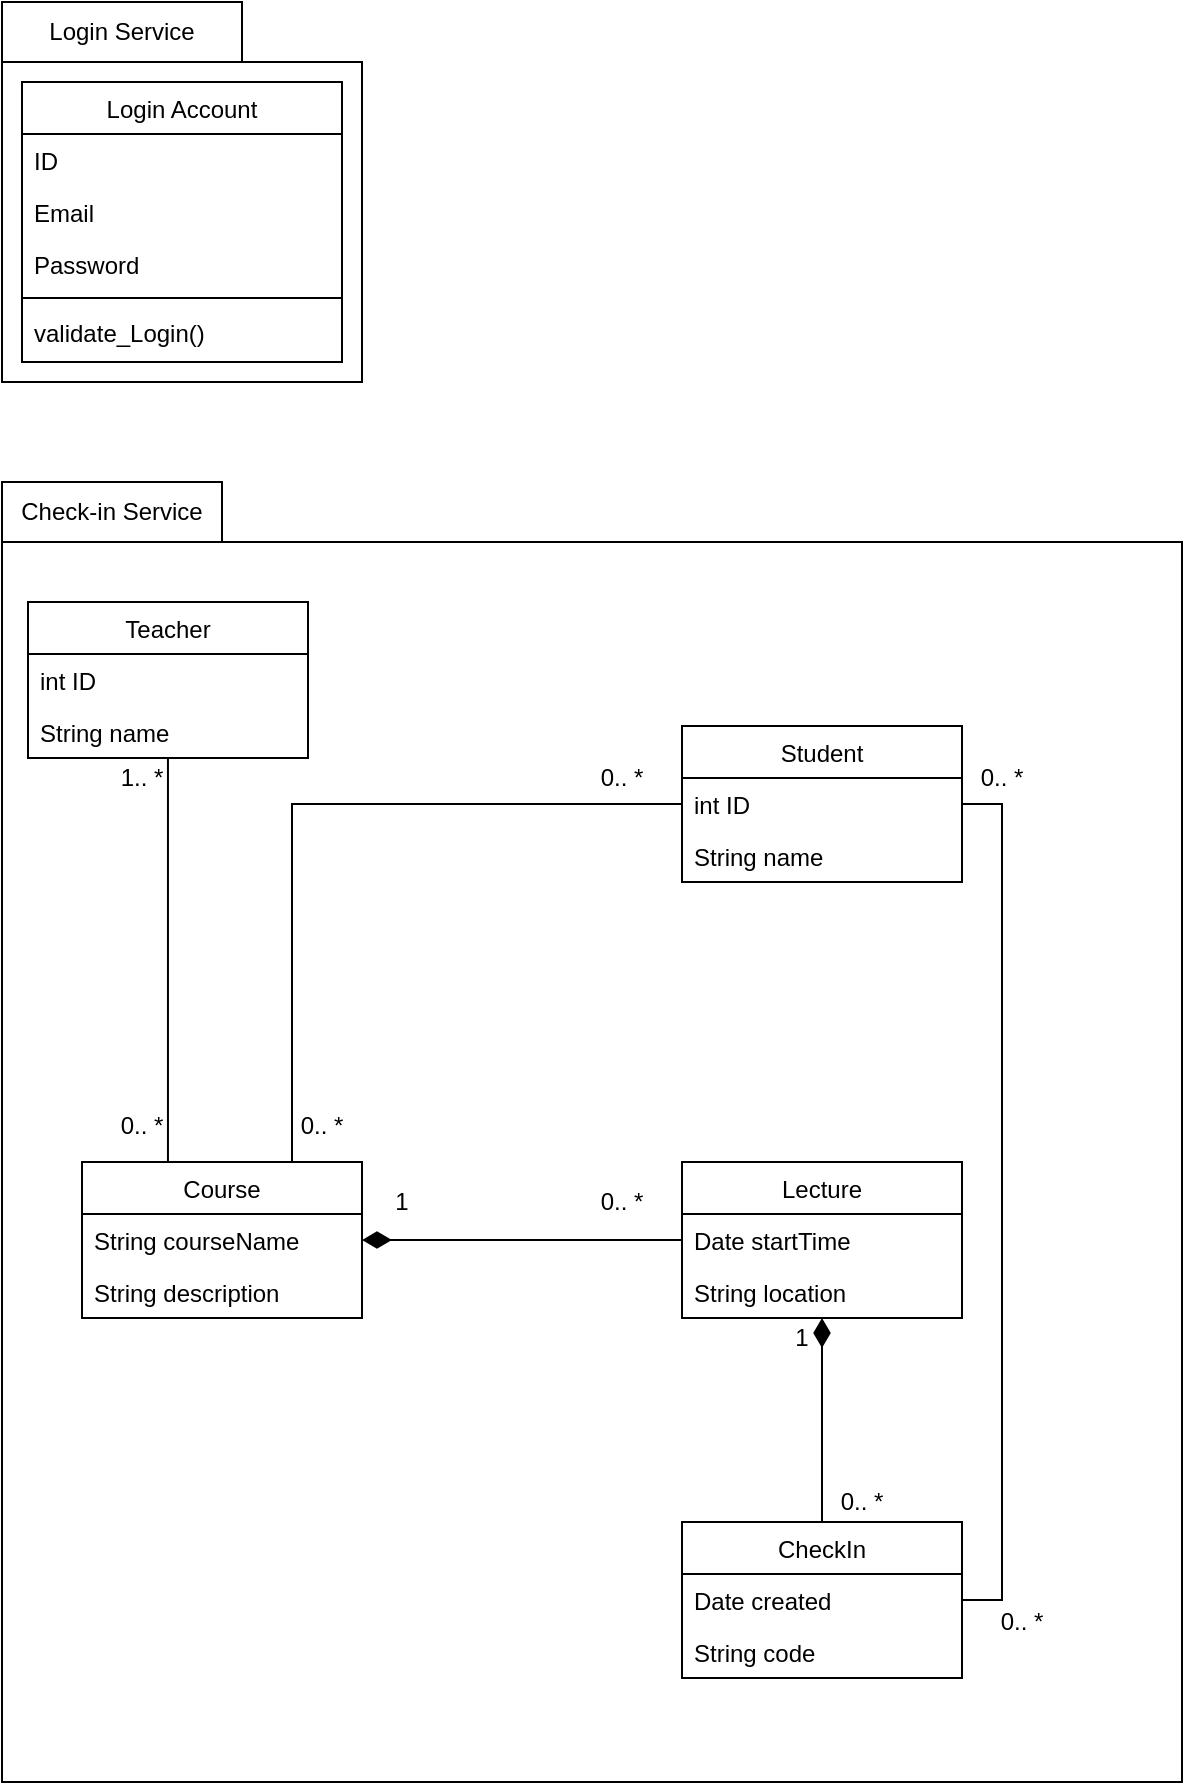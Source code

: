 <mxfile version="15.3.1" type="github">
  <diagram id="C5RBs43oDa-KdzZeNtuy" name="Page-1">
    <mxGraphModel dx="1646" dy="891" grid="1" gridSize="10" guides="1" tooltips="1" connect="1" arrows="1" fold="1" page="1" pageScale="1" pageWidth="827" pageHeight="1169" math="0" shadow="0">
      <root>
        <mxCell id="WIyWlLk6GJQsqaUBKTNV-0" />
        <mxCell id="WIyWlLk6GJQsqaUBKTNV-1" parent="WIyWlLk6GJQsqaUBKTNV-0" />
        <mxCell id="OqyqbeQfo_utEwE19FD3-34" value="" style="rounded=0;whiteSpace=wrap;html=1;fillColor=none;" parent="WIyWlLk6GJQsqaUBKTNV-1" vertex="1">
          <mxGeometry x="50" y="320" width="590" height="620" as="geometry" />
        </mxCell>
        <mxCell id="zkfFHV4jXpPFQw0GAbJ--17" value="Login Account" style="swimlane;fontStyle=0;align=center;verticalAlign=top;childLayout=stackLayout;horizontal=1;startSize=26;horizontalStack=0;resizeParent=1;resizeLast=0;collapsible=1;marginBottom=0;rounded=0;shadow=0;strokeWidth=1;" parent="WIyWlLk6GJQsqaUBKTNV-1" vertex="1">
          <mxGeometry x="60" y="90" width="160" height="140" as="geometry">
            <mxRectangle x="550" y="140" width="160" height="26" as="alternateBounds" />
          </mxGeometry>
        </mxCell>
        <mxCell id="zkfFHV4jXpPFQw0GAbJ--18" value="ID" style="text;align=left;verticalAlign=top;spacingLeft=4;spacingRight=4;overflow=hidden;rotatable=0;points=[[0,0.5],[1,0.5]];portConstraint=eastwest;" parent="zkfFHV4jXpPFQw0GAbJ--17" vertex="1">
          <mxGeometry y="26" width="160" height="26" as="geometry" />
        </mxCell>
        <mxCell id="zkfFHV4jXpPFQw0GAbJ--19" value="Email" style="text;align=left;verticalAlign=top;spacingLeft=4;spacingRight=4;overflow=hidden;rotatable=0;points=[[0,0.5],[1,0.5]];portConstraint=eastwest;rounded=0;shadow=0;html=0;" parent="zkfFHV4jXpPFQw0GAbJ--17" vertex="1">
          <mxGeometry y="52" width="160" height="26" as="geometry" />
        </mxCell>
        <mxCell id="zkfFHV4jXpPFQw0GAbJ--20" value="Password" style="text;align=left;verticalAlign=top;spacingLeft=4;spacingRight=4;overflow=hidden;rotatable=0;points=[[0,0.5],[1,0.5]];portConstraint=eastwest;rounded=0;shadow=0;html=0;" parent="zkfFHV4jXpPFQw0GAbJ--17" vertex="1">
          <mxGeometry y="78" width="160" height="26" as="geometry" />
        </mxCell>
        <mxCell id="zkfFHV4jXpPFQw0GAbJ--23" value="" style="line;html=1;strokeWidth=1;align=left;verticalAlign=middle;spacingTop=-1;spacingLeft=3;spacingRight=3;rotatable=0;labelPosition=right;points=[];portConstraint=eastwest;" parent="zkfFHV4jXpPFQw0GAbJ--17" vertex="1">
          <mxGeometry y="104" width="160" height="8" as="geometry" />
        </mxCell>
        <mxCell id="zkfFHV4jXpPFQw0GAbJ--24" value="validate_Login()" style="text;align=left;verticalAlign=top;spacingLeft=4;spacingRight=4;overflow=hidden;rotatable=0;points=[[0,0.5],[1,0.5]];portConstraint=eastwest;" parent="zkfFHV4jXpPFQw0GAbJ--17" vertex="1">
          <mxGeometry y="112" width="160" height="26" as="geometry" />
        </mxCell>
        <mxCell id="mqfXWWTs0hodroWTHxcf-3" style="edgeStyle=orthogonalEdgeStyle;rounded=0;orthogonalLoop=1;jettySize=auto;html=1;entryX=0.5;entryY=0;entryDx=0;entryDy=0;startArrow=diamondThin;startFill=1;endArrow=none;endFill=0;endSize=12;exitX=0.5;exitY=1;exitDx=0;exitDy=0;startSize=12;" edge="1" parent="WIyWlLk6GJQsqaUBKTNV-1" source="mqfXWWTs0hodroWTHxcf-25" target="mqfXWWTs0hodroWTHxcf-30">
          <mxGeometry relative="1" as="geometry">
            <mxPoint x="740" y="711" as="sourcePoint" />
            <mxPoint x="460" y="780" as="targetPoint" />
          </mxGeometry>
        </mxCell>
        <mxCell id="OqyqbeQfo_utEwE19FD3-31" value="" style="rounded=0;whiteSpace=wrap;html=1;fillColor=none;" parent="WIyWlLk6GJQsqaUBKTNV-1" vertex="1">
          <mxGeometry x="50" y="80" width="180" height="160" as="geometry" />
        </mxCell>
        <mxCell id="OqyqbeQfo_utEwE19FD3-32" value="Login Service" style="rounded=0;whiteSpace=wrap;html=1;fillColor=none;" parent="WIyWlLk6GJQsqaUBKTNV-1" vertex="1">
          <mxGeometry x="50" y="50" width="120" height="30" as="geometry" />
        </mxCell>
        <mxCell id="OqyqbeQfo_utEwE19FD3-33" value="Check-in Service" style="rounded=0;whiteSpace=wrap;html=1;fillColor=none;" parent="WIyWlLk6GJQsqaUBKTNV-1" vertex="1">
          <mxGeometry x="50" y="290" width="110" height="30" as="geometry" />
        </mxCell>
        <mxCell id="OqyqbeQfo_utEwE19FD3-40" value="1" style="text;html=1;strokeColor=none;fillColor=none;align=center;verticalAlign=middle;whiteSpace=wrap;rounded=0;" parent="WIyWlLk6GJQsqaUBKTNV-1" vertex="1">
          <mxGeometry x="230" y="640" width="40" height="20" as="geometry" />
        </mxCell>
        <mxCell id="OqyqbeQfo_utEwE19FD3-41" value="0.. *" style="text;html=1;strokeColor=none;fillColor=none;align=center;verticalAlign=middle;whiteSpace=wrap;rounded=0;" parent="WIyWlLk6GJQsqaUBKTNV-1" vertex="1">
          <mxGeometry x="340" y="640" width="40" height="20" as="geometry" />
        </mxCell>
        <mxCell id="OqyqbeQfo_utEwE19FD3-46" value="0.. *" style="text;html=1;strokeColor=none;fillColor=none;align=center;verticalAlign=middle;whiteSpace=wrap;rounded=0;" parent="WIyWlLk6GJQsqaUBKTNV-1" vertex="1">
          <mxGeometry x="100" y="602" width="40" height="20" as="geometry" />
        </mxCell>
        <mxCell id="OqyqbeQfo_utEwE19FD3-47" value="1.. *" style="text;html=1;strokeColor=none;fillColor=none;align=center;verticalAlign=middle;whiteSpace=wrap;rounded=0;" parent="WIyWlLk6GJQsqaUBKTNV-1" vertex="1">
          <mxGeometry x="100" y="428" width="40" height="20" as="geometry" />
        </mxCell>
        <mxCell id="OqyqbeQfo_utEwE19FD3-48" value="0.. *" style="text;html=1;strokeColor=none;fillColor=none;align=center;verticalAlign=middle;whiteSpace=wrap;rounded=0;" parent="WIyWlLk6GJQsqaUBKTNV-1" vertex="1">
          <mxGeometry x="190" y="602" width="40" height="20" as="geometry" />
        </mxCell>
        <mxCell id="OqyqbeQfo_utEwE19FD3-57" value="1" style="text;html=1;strokeColor=none;fillColor=none;align=center;verticalAlign=middle;whiteSpace=wrap;rounded=0;" parent="WIyWlLk6GJQsqaUBKTNV-1" vertex="1">
          <mxGeometry x="430" y="708" width="40" height="20" as="geometry" />
        </mxCell>
        <mxCell id="OqyqbeQfo_utEwE19FD3-58" value="0.. *" style="text;html=1;strokeColor=none;fillColor=none;align=center;verticalAlign=middle;whiteSpace=wrap;rounded=0;" parent="WIyWlLk6GJQsqaUBKTNV-1" vertex="1">
          <mxGeometry x="460" y="790" width="40" height="20" as="geometry" />
        </mxCell>
        <mxCell id="OqyqbeQfo_utEwE19FD3-62" value="0.. *" style="text;html=1;strokeColor=none;fillColor=none;align=center;verticalAlign=middle;whiteSpace=wrap;rounded=0;" parent="WIyWlLk6GJQsqaUBKTNV-1" vertex="1">
          <mxGeometry x="530" y="428" width="40" height="20" as="geometry" />
        </mxCell>
        <mxCell id="OqyqbeQfo_utEwE19FD3-63" value="0.. *" style="text;html=1;strokeColor=none;fillColor=none;align=center;verticalAlign=middle;whiteSpace=wrap;rounded=0;" parent="WIyWlLk6GJQsqaUBKTNV-1" vertex="1">
          <mxGeometry x="540" y="850" width="40" height="20" as="geometry" />
        </mxCell>
        <mxCell id="mqfXWWTs0hodroWTHxcf-0" value="0.. *" style="text;html=1;strokeColor=none;fillColor=none;align=center;verticalAlign=middle;whiteSpace=wrap;rounded=0;" vertex="1" parent="WIyWlLk6GJQsqaUBKTNV-1">
          <mxGeometry x="340" y="428" width="40" height="20" as="geometry" />
        </mxCell>
        <mxCell id="mqfXWWTs0hodroWTHxcf-2" style="edgeStyle=orthogonalEdgeStyle;rounded=0;orthogonalLoop=1;jettySize=auto;html=1;entryX=0;entryY=0.5;entryDx=0;entryDy=0;startArrow=diamondThin;startFill=1;endArrow=none;endFill=0;endSize=12;exitX=1;exitY=0.5;exitDx=0;exitDy=0;startSize=12;" edge="1" parent="WIyWlLk6GJQsqaUBKTNV-1" source="mqfXWWTs0hodroWTHxcf-21" target="mqfXWWTs0hodroWTHxcf-26">
          <mxGeometry relative="1" as="geometry">
            <mxPoint x="220" y="661" as="sourcePoint" />
            <mxPoint x="380" y="661" as="targetPoint" />
          </mxGeometry>
        </mxCell>
        <mxCell id="mqfXWWTs0hodroWTHxcf-13" style="edgeStyle=orthogonalEdgeStyle;rounded=0;orthogonalLoop=1;jettySize=auto;html=1;entryX=0.307;entryY=0;entryDx=0;entryDy=0;startArrow=none;startFill=0;endArrow=none;endFill=0;endSize=12;entryPerimeter=0;" edge="1" parent="WIyWlLk6GJQsqaUBKTNV-1" source="mqfXWWTs0hodroWTHxcf-9" target="mqfXWWTs0hodroWTHxcf-20">
          <mxGeometry relative="1" as="geometry">
            <mxPoint x="140" y="570" as="targetPoint" />
          </mxGeometry>
        </mxCell>
        <mxCell id="mqfXWWTs0hodroWTHxcf-9" value="Teacher" style="swimlane;fontStyle=0;childLayout=stackLayout;horizontal=1;startSize=26;fillColor=none;horizontalStack=0;resizeParent=1;resizeParentMax=0;resizeLast=0;collapsible=1;marginBottom=0;" vertex="1" parent="WIyWlLk6GJQsqaUBKTNV-1">
          <mxGeometry x="63" y="350" width="140" height="78" as="geometry" />
        </mxCell>
        <mxCell id="mqfXWWTs0hodroWTHxcf-10" value="int ID" style="text;strokeColor=none;fillColor=none;align=left;verticalAlign=top;spacingLeft=4;spacingRight=4;overflow=hidden;rotatable=0;points=[[0,0.5],[1,0.5]];portConstraint=eastwest;" vertex="1" parent="mqfXWWTs0hodroWTHxcf-9">
          <mxGeometry y="26" width="140" height="26" as="geometry" />
        </mxCell>
        <mxCell id="mqfXWWTs0hodroWTHxcf-11" value="String name" style="text;strokeColor=none;fillColor=none;align=left;verticalAlign=top;spacingLeft=4;spacingRight=4;overflow=hidden;rotatable=0;points=[[0,0.5],[1,0.5]];portConstraint=eastwest;" vertex="1" parent="mqfXWWTs0hodroWTHxcf-9">
          <mxGeometry y="52" width="140" height="26" as="geometry" />
        </mxCell>
        <mxCell id="mqfXWWTs0hodroWTHxcf-17" style="edgeStyle=orthogonalEdgeStyle;rounded=0;orthogonalLoop=1;jettySize=auto;html=1;entryX=0.75;entryY=0;entryDx=0;entryDy=0;startArrow=none;startFill=0;endArrow=none;endFill=0;endSize=12;" edge="1" parent="WIyWlLk6GJQsqaUBKTNV-1" source="mqfXWWTs0hodroWTHxcf-14" target="mqfXWWTs0hodroWTHxcf-20">
          <mxGeometry relative="1" as="geometry">
            <mxPoint x="172" y="570" as="targetPoint" />
          </mxGeometry>
        </mxCell>
        <mxCell id="mqfXWWTs0hodroWTHxcf-14" value="Student" style="swimlane;fontStyle=0;childLayout=stackLayout;horizontal=1;startSize=26;fillColor=none;horizontalStack=0;resizeParent=1;resizeParentMax=0;resizeLast=0;collapsible=1;marginBottom=0;" vertex="1" parent="WIyWlLk6GJQsqaUBKTNV-1">
          <mxGeometry x="390" y="412" width="140" height="78" as="geometry" />
        </mxCell>
        <mxCell id="mqfXWWTs0hodroWTHxcf-15" value="int ID" style="text;strokeColor=none;fillColor=none;align=left;verticalAlign=top;spacingLeft=4;spacingRight=4;overflow=hidden;rotatable=0;points=[[0,0.5],[1,0.5]];portConstraint=eastwest;" vertex="1" parent="mqfXWWTs0hodroWTHxcf-14">
          <mxGeometry y="26" width="140" height="26" as="geometry" />
        </mxCell>
        <mxCell id="mqfXWWTs0hodroWTHxcf-16" value="String name" style="text;strokeColor=none;fillColor=none;align=left;verticalAlign=top;spacingLeft=4;spacingRight=4;overflow=hidden;rotatable=0;points=[[0,0.5],[1,0.5]];portConstraint=eastwest;" vertex="1" parent="mqfXWWTs0hodroWTHxcf-14">
          <mxGeometry y="52" width="140" height="26" as="geometry" />
        </mxCell>
        <mxCell id="mqfXWWTs0hodroWTHxcf-19" style="edgeStyle=orthogonalEdgeStyle;rounded=0;orthogonalLoop=1;jettySize=auto;html=1;exitX=1;exitY=0.5;exitDx=0;exitDy=0;entryX=1;entryY=0.5;entryDx=0;entryDy=0;startArrow=none;startFill=0;endArrow=none;endFill=0;endSize=12;" edge="1" parent="WIyWlLk6GJQsqaUBKTNV-1" source="mqfXWWTs0hodroWTHxcf-15" target="mqfXWWTs0hodroWTHxcf-31">
          <mxGeometry relative="1" as="geometry">
            <mxPoint x="540" y="845" as="targetPoint" />
          </mxGeometry>
        </mxCell>
        <mxCell id="mqfXWWTs0hodroWTHxcf-20" value="Course" style="swimlane;fontStyle=0;childLayout=stackLayout;horizontal=1;startSize=26;fillColor=none;horizontalStack=0;resizeParent=1;resizeParentMax=0;resizeLast=0;collapsible=1;marginBottom=0;" vertex="1" parent="WIyWlLk6GJQsqaUBKTNV-1">
          <mxGeometry x="90" y="630" width="140" height="78" as="geometry" />
        </mxCell>
        <mxCell id="mqfXWWTs0hodroWTHxcf-21" value="String courseName" style="text;strokeColor=none;fillColor=none;align=left;verticalAlign=top;spacingLeft=4;spacingRight=4;overflow=hidden;rotatable=0;points=[[0,0.5],[1,0.5]];portConstraint=eastwest;" vertex="1" parent="mqfXWWTs0hodroWTHxcf-20">
          <mxGeometry y="26" width="140" height="26" as="geometry" />
        </mxCell>
        <mxCell id="mqfXWWTs0hodroWTHxcf-22" value="String description" style="text;strokeColor=none;fillColor=none;align=left;verticalAlign=top;spacingLeft=4;spacingRight=4;overflow=hidden;rotatable=0;points=[[0,0.5],[1,0.5]];portConstraint=eastwest;" vertex="1" parent="mqfXWWTs0hodroWTHxcf-20">
          <mxGeometry y="52" width="140" height="26" as="geometry" />
        </mxCell>
        <mxCell id="mqfXWWTs0hodroWTHxcf-25" value="Lecture" style="swimlane;fontStyle=0;childLayout=stackLayout;horizontal=1;startSize=26;fillColor=none;horizontalStack=0;resizeParent=1;resizeParentMax=0;resizeLast=0;collapsible=1;marginBottom=0;" vertex="1" parent="WIyWlLk6GJQsqaUBKTNV-1">
          <mxGeometry x="390" y="630" width="140" height="78" as="geometry" />
        </mxCell>
        <mxCell id="mqfXWWTs0hodroWTHxcf-26" value="Date startTime" style="text;strokeColor=none;fillColor=none;align=left;verticalAlign=top;spacingLeft=4;spacingRight=4;overflow=hidden;rotatable=0;points=[[0,0.5],[1,0.5]];portConstraint=eastwest;" vertex="1" parent="mqfXWWTs0hodroWTHxcf-25">
          <mxGeometry y="26" width="140" height="26" as="geometry" />
        </mxCell>
        <mxCell id="mqfXWWTs0hodroWTHxcf-27" value="String location" style="text;strokeColor=none;fillColor=none;align=left;verticalAlign=top;spacingLeft=4;spacingRight=4;overflow=hidden;rotatable=0;points=[[0,0.5],[1,0.5]];portConstraint=eastwest;" vertex="1" parent="mqfXWWTs0hodroWTHxcf-25">
          <mxGeometry y="52" width="140" height="26" as="geometry" />
        </mxCell>
        <mxCell id="mqfXWWTs0hodroWTHxcf-30" value="CheckIn" style="swimlane;fontStyle=0;childLayout=stackLayout;horizontal=1;startSize=26;fillColor=none;horizontalStack=0;resizeParent=1;resizeParentMax=0;resizeLast=0;collapsible=1;marginBottom=0;" vertex="1" parent="WIyWlLk6GJQsqaUBKTNV-1">
          <mxGeometry x="390" y="810" width="140" height="78" as="geometry" />
        </mxCell>
        <mxCell id="mqfXWWTs0hodroWTHxcf-31" value="Date created" style="text;strokeColor=none;fillColor=none;align=left;verticalAlign=top;spacingLeft=4;spacingRight=4;overflow=hidden;rotatable=0;points=[[0,0.5],[1,0.5]];portConstraint=eastwest;" vertex="1" parent="mqfXWWTs0hodroWTHxcf-30">
          <mxGeometry y="26" width="140" height="26" as="geometry" />
        </mxCell>
        <mxCell id="mqfXWWTs0hodroWTHxcf-32" value="String code" style="text;strokeColor=none;fillColor=none;align=left;verticalAlign=top;spacingLeft=4;spacingRight=4;overflow=hidden;rotatable=0;points=[[0,0.5],[1,0.5]];portConstraint=eastwest;" vertex="1" parent="mqfXWWTs0hodroWTHxcf-30">
          <mxGeometry y="52" width="140" height="26" as="geometry" />
        </mxCell>
      </root>
    </mxGraphModel>
  </diagram>
</mxfile>
